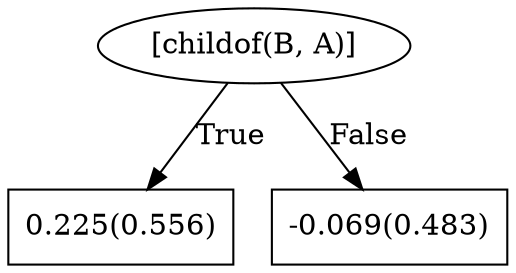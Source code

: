 digraph G{ 
1[label = "[childof(B, A)]"];
1 -> 2[label="True"];
1 -> 3[label="False"];
2[shape = box,label = "0.225(0.556)"];
3[shape = box,label = "-0.069(0.483)"];
}
